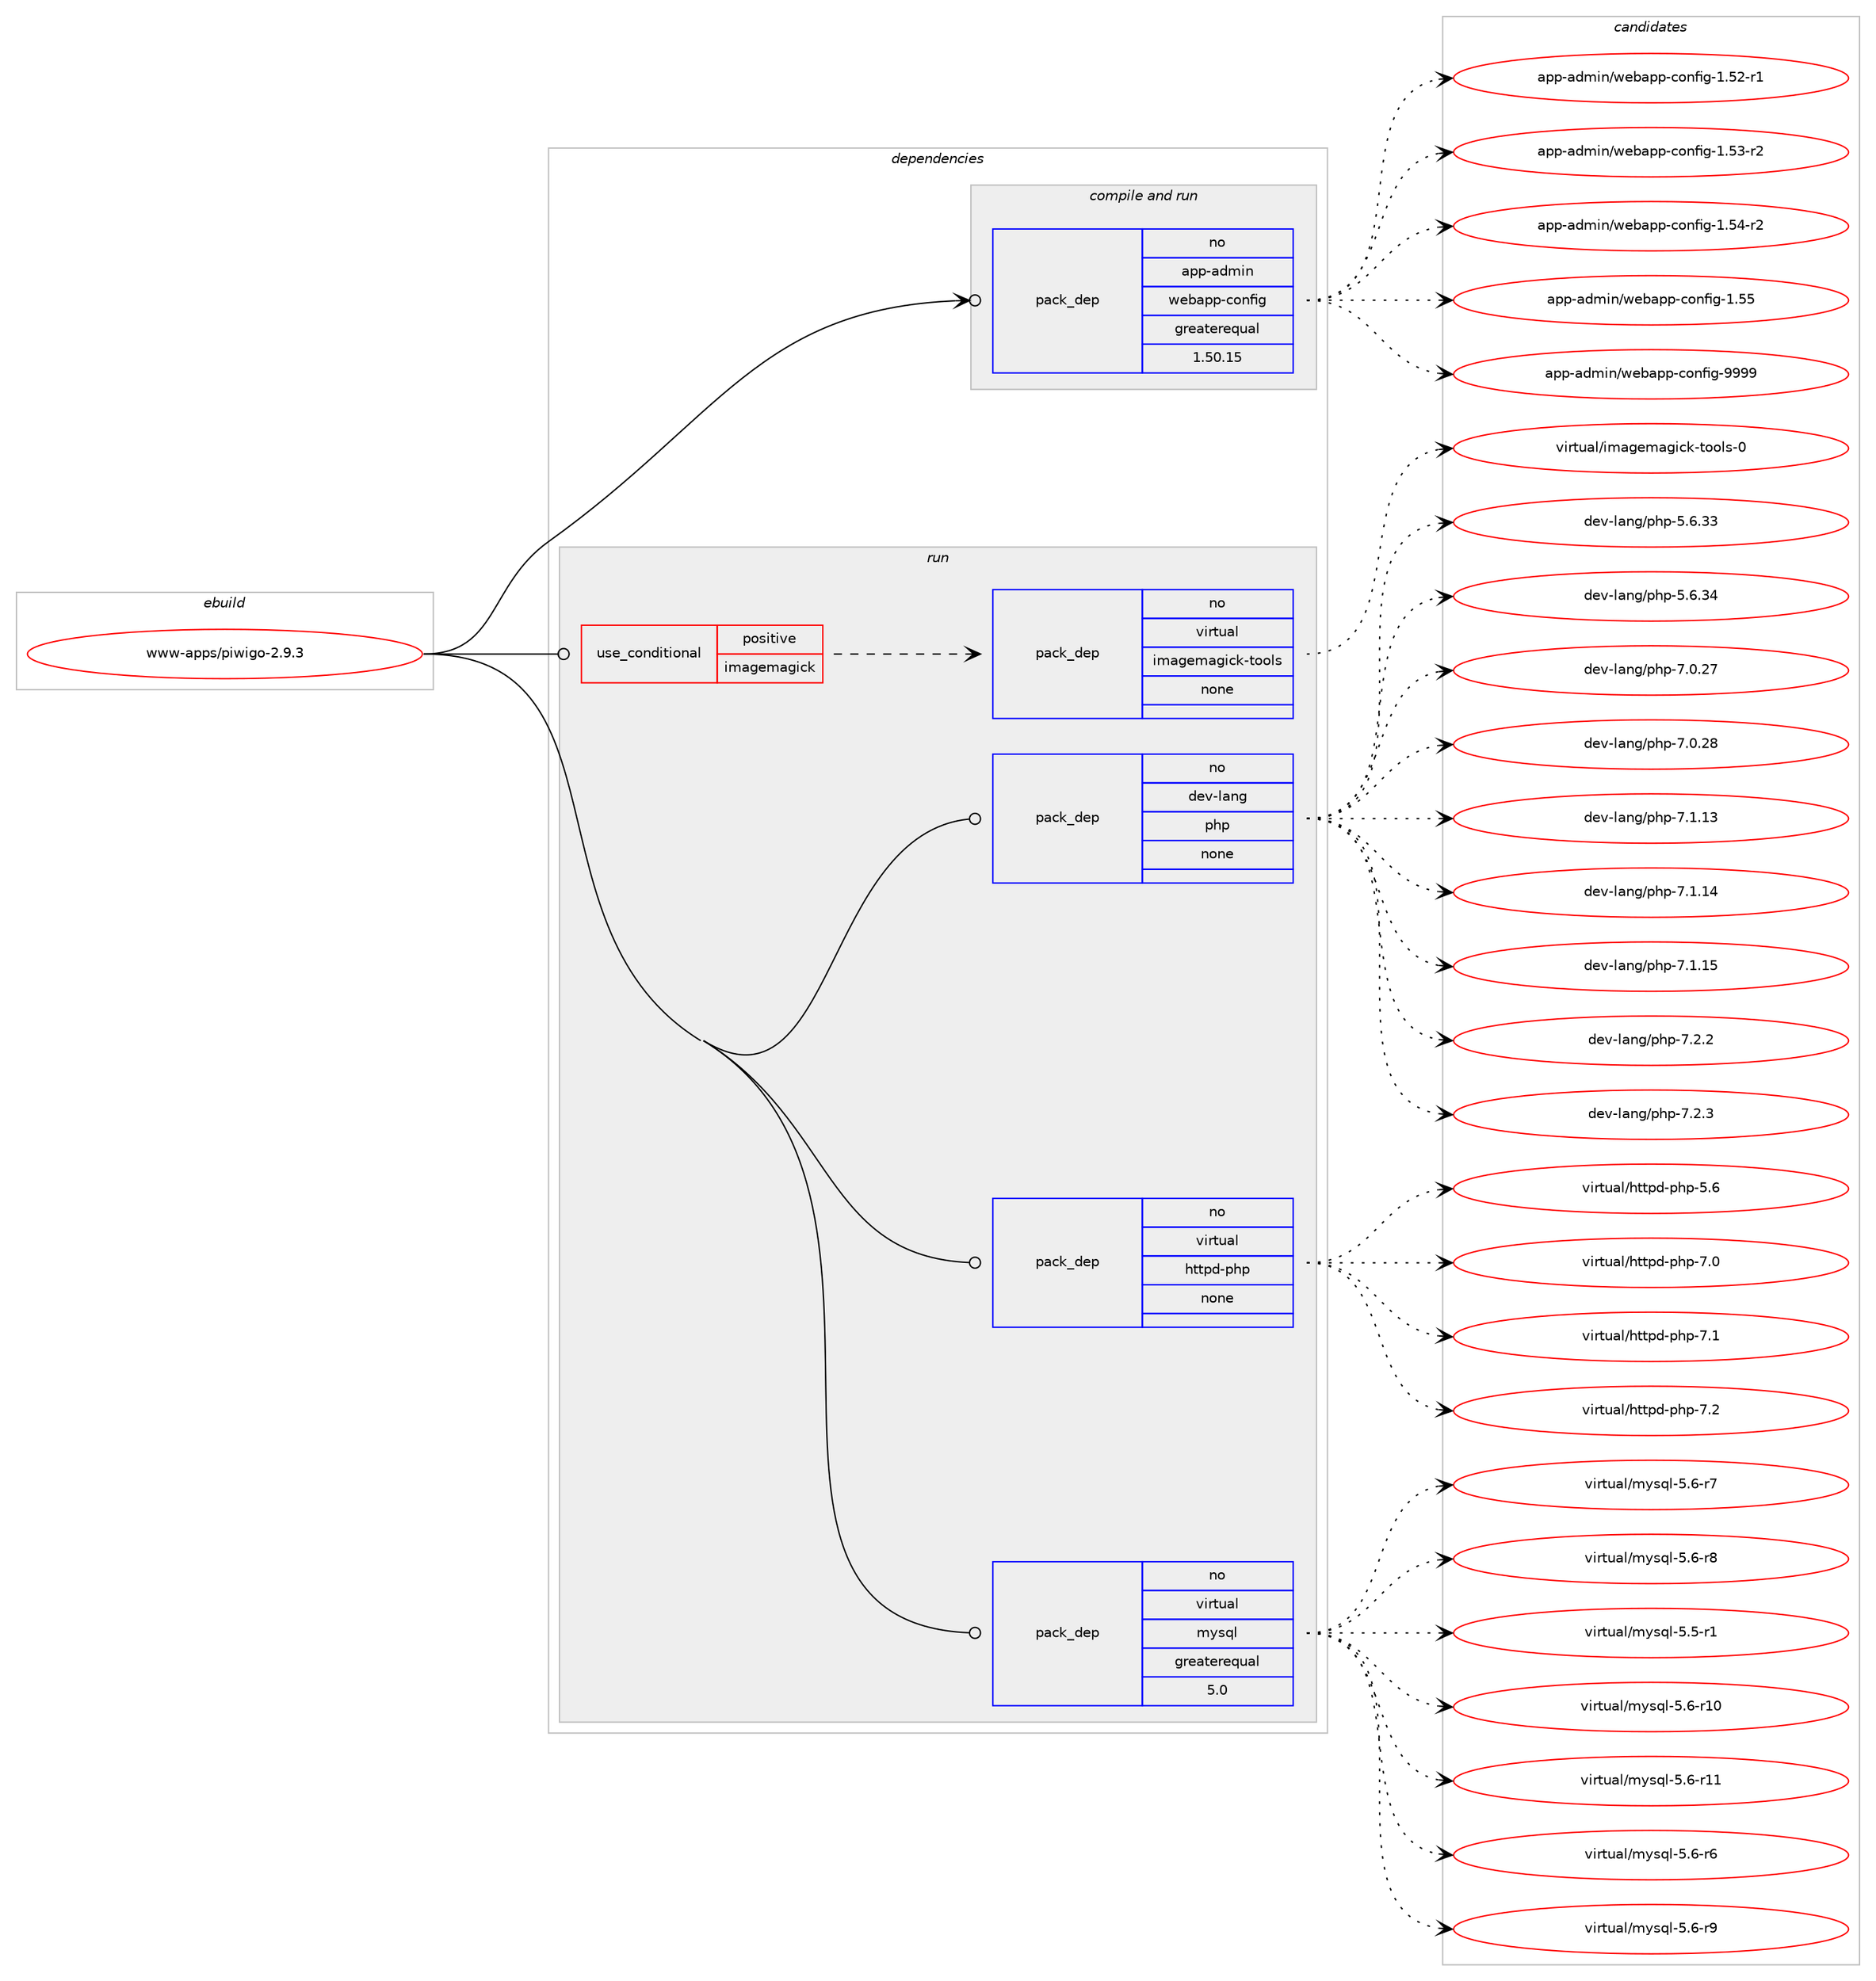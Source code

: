 digraph prolog {

# *************
# Graph options
# *************

newrank=true;
concentrate=true;
compound=true;
graph [rankdir=LR,fontname=Helvetica,fontsize=10,ranksep=1.5];#, ranksep=2.5, nodesep=0.2];
edge  [arrowhead=vee];
node  [fontname=Helvetica,fontsize=10];

# **********
# The ebuild
# **********

subgraph cluster_leftcol {
color=gray;
rank=same;
label=<<i>ebuild</i>>;
id [label="www-apps/piwigo-2.9.3", color=red, width=4, href="../www-apps/piwigo-2.9.3.svg"];
}

# ****************
# The dependencies
# ****************

subgraph cluster_midcol {
color=gray;
label=<<i>dependencies</i>>;
subgraph cluster_compile {
fillcolor="#eeeeee";
style=filled;
label=<<i>compile</i>>;
}
subgraph cluster_compileandrun {
fillcolor="#eeeeee";
style=filled;
label=<<i>compile and run</i>>;
subgraph pack7095 {
dependency8232 [label=<<TABLE BORDER="0" CELLBORDER="1" CELLSPACING="0" CELLPADDING="4" WIDTH="220"><TR><TD ROWSPAN="6" CELLPADDING="30">pack_dep</TD></TR><TR><TD WIDTH="110">no</TD></TR><TR><TD>app-admin</TD></TR><TR><TD>webapp-config</TD></TR><TR><TD>greaterequal</TD></TR><TR><TD>1.50.15</TD></TR></TABLE>>, shape=none, color=blue];
}
id:e -> dependency8232:w [weight=20,style="solid",arrowhead="odotvee"];
}
subgraph cluster_run {
fillcolor="#eeeeee";
style=filled;
label=<<i>run</i>>;
subgraph cond972 {
dependency8233 [label=<<TABLE BORDER="0" CELLBORDER="1" CELLSPACING="0" CELLPADDING="4"><TR><TD ROWSPAN="3" CELLPADDING="10">use_conditional</TD></TR><TR><TD>positive</TD></TR><TR><TD>imagemagick</TD></TR></TABLE>>, shape=none, color=red];
subgraph pack7096 {
dependency8234 [label=<<TABLE BORDER="0" CELLBORDER="1" CELLSPACING="0" CELLPADDING="4" WIDTH="220"><TR><TD ROWSPAN="6" CELLPADDING="30">pack_dep</TD></TR><TR><TD WIDTH="110">no</TD></TR><TR><TD>virtual</TD></TR><TR><TD>imagemagick-tools</TD></TR><TR><TD>none</TD></TR><TR><TD></TD></TR></TABLE>>, shape=none, color=blue];
}
dependency8233:e -> dependency8234:w [weight=20,style="dashed",arrowhead="vee"];
}
id:e -> dependency8233:w [weight=20,style="solid",arrowhead="odot"];
subgraph pack7097 {
dependency8235 [label=<<TABLE BORDER="0" CELLBORDER="1" CELLSPACING="0" CELLPADDING="4" WIDTH="220"><TR><TD ROWSPAN="6" CELLPADDING="30">pack_dep</TD></TR><TR><TD WIDTH="110">no</TD></TR><TR><TD>dev-lang</TD></TR><TR><TD>php</TD></TR><TR><TD>none</TD></TR><TR><TD></TD></TR></TABLE>>, shape=none, color=blue];
}
id:e -> dependency8235:w [weight=20,style="solid",arrowhead="odot"];
subgraph pack7098 {
dependency8236 [label=<<TABLE BORDER="0" CELLBORDER="1" CELLSPACING="0" CELLPADDING="4" WIDTH="220"><TR><TD ROWSPAN="6" CELLPADDING="30">pack_dep</TD></TR><TR><TD WIDTH="110">no</TD></TR><TR><TD>virtual</TD></TR><TR><TD>httpd-php</TD></TR><TR><TD>none</TD></TR><TR><TD></TD></TR></TABLE>>, shape=none, color=blue];
}
id:e -> dependency8236:w [weight=20,style="solid",arrowhead="odot"];
subgraph pack7099 {
dependency8237 [label=<<TABLE BORDER="0" CELLBORDER="1" CELLSPACING="0" CELLPADDING="4" WIDTH="220"><TR><TD ROWSPAN="6" CELLPADDING="30">pack_dep</TD></TR><TR><TD WIDTH="110">no</TD></TR><TR><TD>virtual</TD></TR><TR><TD>mysql</TD></TR><TR><TD>greaterequal</TD></TR><TR><TD>5.0</TD></TR></TABLE>>, shape=none, color=blue];
}
id:e -> dependency8237:w [weight=20,style="solid",arrowhead="odot"];
}
}

# **************
# The candidates
# **************

subgraph cluster_choices {
rank=same;
color=gray;
label=<<i>candidates</i>>;

subgraph choice7095 {
color=black;
nodesep=1;
choice971121124597100109105110471191019897112112459911111010210510345494653504511449 [label="app-admin/webapp-config-1.52-r1", color=red, width=4,href="../app-admin/webapp-config-1.52-r1.svg"];
choice971121124597100109105110471191019897112112459911111010210510345494653514511450 [label="app-admin/webapp-config-1.53-r2", color=red, width=4,href="../app-admin/webapp-config-1.53-r2.svg"];
choice971121124597100109105110471191019897112112459911111010210510345494653524511450 [label="app-admin/webapp-config-1.54-r2", color=red, width=4,href="../app-admin/webapp-config-1.54-r2.svg"];
choice97112112459710010910511047119101989711211245991111101021051034549465353 [label="app-admin/webapp-config-1.55", color=red, width=4,href="../app-admin/webapp-config-1.55.svg"];
choice97112112459710010910511047119101989711211245991111101021051034557575757 [label="app-admin/webapp-config-9999", color=red, width=4,href="../app-admin/webapp-config-9999.svg"];
dependency8232:e -> choice971121124597100109105110471191019897112112459911111010210510345494653504511449:w [style=dotted,weight="100"];
dependency8232:e -> choice971121124597100109105110471191019897112112459911111010210510345494653514511450:w [style=dotted,weight="100"];
dependency8232:e -> choice971121124597100109105110471191019897112112459911111010210510345494653524511450:w [style=dotted,weight="100"];
dependency8232:e -> choice97112112459710010910511047119101989711211245991111101021051034549465353:w [style=dotted,weight="100"];
dependency8232:e -> choice97112112459710010910511047119101989711211245991111101021051034557575757:w [style=dotted,weight="100"];
}
subgraph choice7096 {
color=black;
nodesep=1;
choice1181051141161179710847105109971031011099710310599107451161111111081154548 [label="virtual/imagemagick-tools-0", color=red, width=4,href="../virtual/imagemagick-tools-0.svg"];
dependency8234:e -> choice1181051141161179710847105109971031011099710310599107451161111111081154548:w [style=dotted,weight="100"];
}
subgraph choice7097 {
color=black;
nodesep=1;
choice10010111845108971101034711210411245534654465151 [label="dev-lang/php-5.6.33", color=red, width=4,href="../dev-lang/php-5.6.33.svg"];
choice10010111845108971101034711210411245534654465152 [label="dev-lang/php-5.6.34", color=red, width=4,href="../dev-lang/php-5.6.34.svg"];
choice10010111845108971101034711210411245554648465055 [label="dev-lang/php-7.0.27", color=red, width=4,href="../dev-lang/php-7.0.27.svg"];
choice10010111845108971101034711210411245554648465056 [label="dev-lang/php-7.0.28", color=red, width=4,href="../dev-lang/php-7.0.28.svg"];
choice10010111845108971101034711210411245554649464951 [label="dev-lang/php-7.1.13", color=red, width=4,href="../dev-lang/php-7.1.13.svg"];
choice10010111845108971101034711210411245554649464952 [label="dev-lang/php-7.1.14", color=red, width=4,href="../dev-lang/php-7.1.14.svg"];
choice10010111845108971101034711210411245554649464953 [label="dev-lang/php-7.1.15", color=red, width=4,href="../dev-lang/php-7.1.15.svg"];
choice100101118451089711010347112104112455546504650 [label="dev-lang/php-7.2.2", color=red, width=4,href="../dev-lang/php-7.2.2.svg"];
choice100101118451089711010347112104112455546504651 [label="dev-lang/php-7.2.3", color=red, width=4,href="../dev-lang/php-7.2.3.svg"];
dependency8235:e -> choice10010111845108971101034711210411245534654465151:w [style=dotted,weight="100"];
dependency8235:e -> choice10010111845108971101034711210411245534654465152:w [style=dotted,weight="100"];
dependency8235:e -> choice10010111845108971101034711210411245554648465055:w [style=dotted,weight="100"];
dependency8235:e -> choice10010111845108971101034711210411245554648465056:w [style=dotted,weight="100"];
dependency8235:e -> choice10010111845108971101034711210411245554649464951:w [style=dotted,weight="100"];
dependency8235:e -> choice10010111845108971101034711210411245554649464952:w [style=dotted,weight="100"];
dependency8235:e -> choice10010111845108971101034711210411245554649464953:w [style=dotted,weight="100"];
dependency8235:e -> choice100101118451089711010347112104112455546504650:w [style=dotted,weight="100"];
dependency8235:e -> choice100101118451089711010347112104112455546504651:w [style=dotted,weight="100"];
}
subgraph choice7098 {
color=black;
nodesep=1;
choice11810511411611797108471041161161121004511210411245534654 [label="virtual/httpd-php-5.6", color=red, width=4,href="../virtual/httpd-php-5.6.svg"];
choice11810511411611797108471041161161121004511210411245554648 [label="virtual/httpd-php-7.0", color=red, width=4,href="../virtual/httpd-php-7.0.svg"];
choice11810511411611797108471041161161121004511210411245554649 [label="virtual/httpd-php-7.1", color=red, width=4,href="../virtual/httpd-php-7.1.svg"];
choice11810511411611797108471041161161121004511210411245554650 [label="virtual/httpd-php-7.2", color=red, width=4,href="../virtual/httpd-php-7.2.svg"];
dependency8236:e -> choice11810511411611797108471041161161121004511210411245534654:w [style=dotted,weight="100"];
dependency8236:e -> choice11810511411611797108471041161161121004511210411245554648:w [style=dotted,weight="100"];
dependency8236:e -> choice11810511411611797108471041161161121004511210411245554649:w [style=dotted,weight="100"];
dependency8236:e -> choice11810511411611797108471041161161121004511210411245554650:w [style=dotted,weight="100"];
}
subgraph choice7099 {
color=black;
nodesep=1;
choice1181051141161179710847109121115113108455346544511455 [label="virtual/mysql-5.6-r7", color=red, width=4,href="../virtual/mysql-5.6-r7.svg"];
choice1181051141161179710847109121115113108455346544511456 [label="virtual/mysql-5.6-r8", color=red, width=4,href="../virtual/mysql-5.6-r8.svg"];
choice1181051141161179710847109121115113108455346534511449 [label="virtual/mysql-5.5-r1", color=red, width=4,href="../virtual/mysql-5.5-r1.svg"];
choice118105114116117971084710912111511310845534654451144948 [label="virtual/mysql-5.6-r10", color=red, width=4,href="../virtual/mysql-5.6-r10.svg"];
choice118105114116117971084710912111511310845534654451144949 [label="virtual/mysql-5.6-r11", color=red, width=4,href="../virtual/mysql-5.6-r11.svg"];
choice1181051141161179710847109121115113108455346544511454 [label="virtual/mysql-5.6-r6", color=red, width=4,href="../virtual/mysql-5.6-r6.svg"];
choice1181051141161179710847109121115113108455346544511457 [label="virtual/mysql-5.6-r9", color=red, width=4,href="../virtual/mysql-5.6-r9.svg"];
dependency8237:e -> choice1181051141161179710847109121115113108455346544511455:w [style=dotted,weight="100"];
dependency8237:e -> choice1181051141161179710847109121115113108455346544511456:w [style=dotted,weight="100"];
dependency8237:e -> choice1181051141161179710847109121115113108455346534511449:w [style=dotted,weight="100"];
dependency8237:e -> choice118105114116117971084710912111511310845534654451144948:w [style=dotted,weight="100"];
dependency8237:e -> choice118105114116117971084710912111511310845534654451144949:w [style=dotted,weight="100"];
dependency8237:e -> choice1181051141161179710847109121115113108455346544511454:w [style=dotted,weight="100"];
dependency8237:e -> choice1181051141161179710847109121115113108455346544511457:w [style=dotted,weight="100"];
}
}

}
